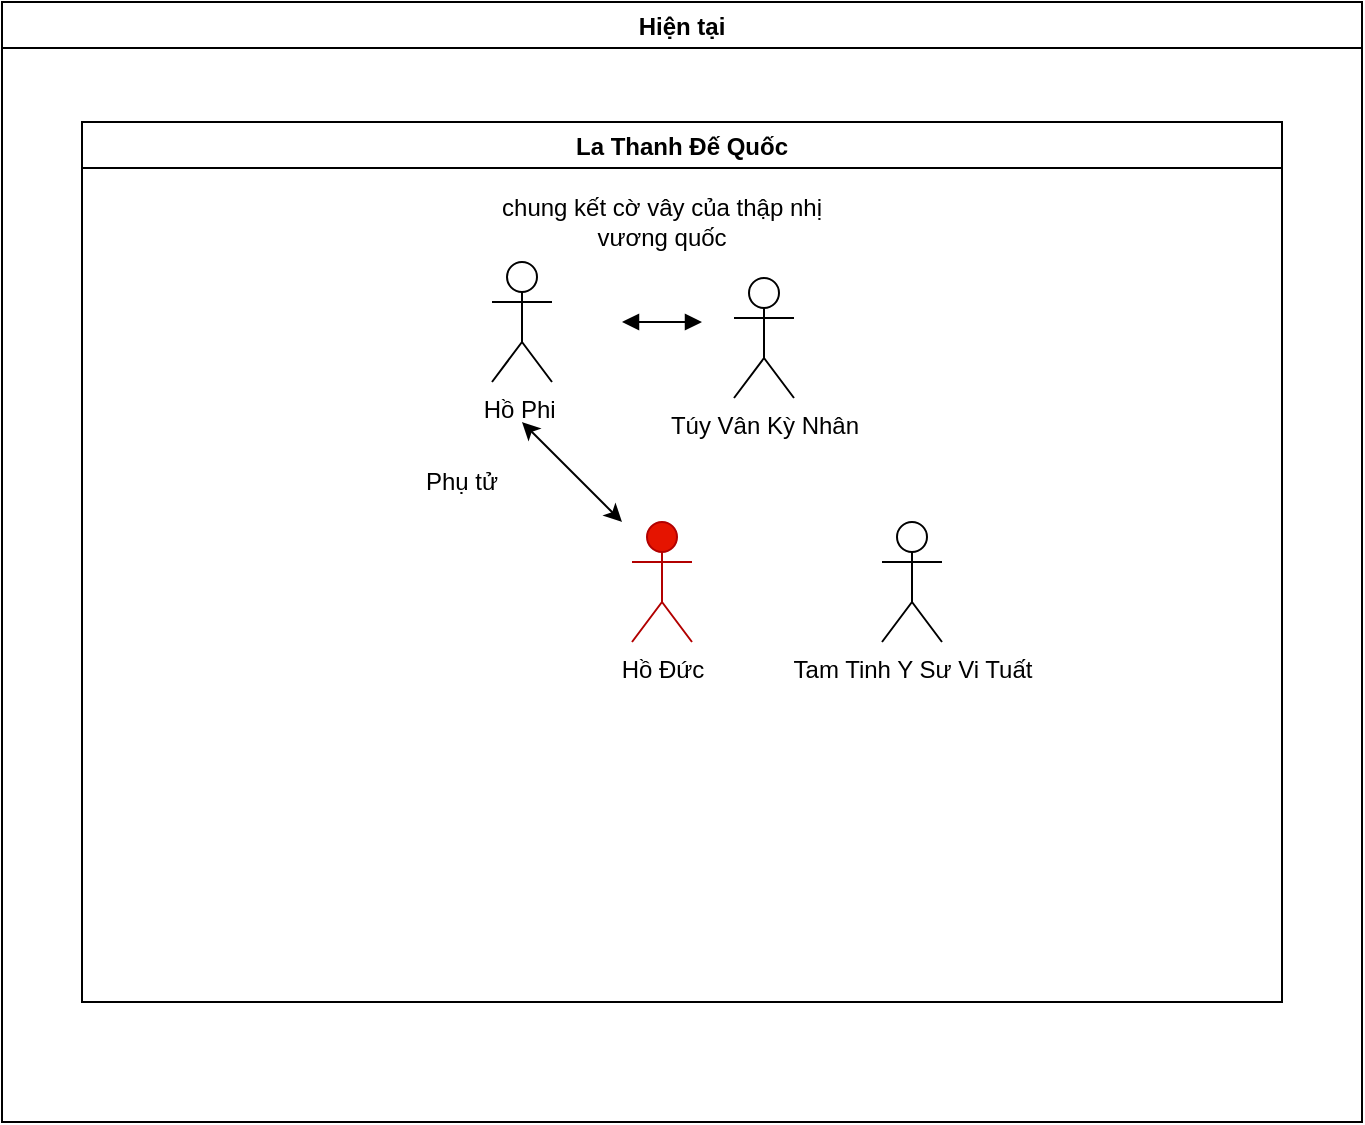 <mxfile version="14.7.0" type="github">
  <diagram id="o0vHhNMyrRueBM5M8kus" name="Page-1">
    <mxGraphModel dx="1385" dy="803" grid="1" gridSize="10" guides="1" tooltips="1" connect="1" arrows="1" fold="1" page="1" pageScale="1" pageWidth="827" pageHeight="1169" math="0" shadow="0">
      <root>
        <mxCell id="0" />
        <mxCell id="1" parent="0" />
        <mxCell id="2KJanrXDiN1D2x8BiQLw-1" value="Hiện tại" style="swimlane;" vertex="1" parent="1">
          <mxGeometry x="80" y="40" width="680" height="560" as="geometry" />
        </mxCell>
        <mxCell id="2KJanrXDiN1D2x8BiQLw-4" value="La Thanh Đế Quốc" style="swimlane;labelBackgroundColor=none;labelBorderColor=none;" vertex="1" parent="2KJanrXDiN1D2x8BiQLw-1">
          <mxGeometry x="40" y="60" width="600" height="440" as="geometry" />
        </mxCell>
        <mxCell id="2KJanrXDiN1D2x8BiQLw-5" value="Hồ Phi&amp;nbsp;" style="shape=umlActor;verticalLabelPosition=bottom;verticalAlign=top;html=1;" vertex="1" parent="2KJanrXDiN1D2x8BiQLw-4">
          <mxGeometry x="205" y="70" width="30" height="60" as="geometry" />
        </mxCell>
        <mxCell id="2KJanrXDiN1D2x8BiQLw-7" value="" style="endArrow=block;startArrow=block;endFill=1;startFill=1;html=1;" edge="1" parent="2KJanrXDiN1D2x8BiQLw-4">
          <mxGeometry width="160" relative="1" as="geometry">
            <mxPoint x="270" y="100" as="sourcePoint" />
            <mxPoint x="310" y="100" as="targetPoint" />
          </mxGeometry>
        </mxCell>
        <mxCell id="2KJanrXDiN1D2x8BiQLw-8" value="chung kết cờ vây của thập nhị vương quốc" style="text;html=1;strokeColor=none;fillColor=none;align=center;verticalAlign=middle;whiteSpace=wrap;rounded=0;" vertex="1" parent="2KJanrXDiN1D2x8BiQLw-4">
          <mxGeometry x="190" y="40" width="200" height="20" as="geometry" />
        </mxCell>
        <mxCell id="2KJanrXDiN1D2x8BiQLw-9" value="Hồ Đức" style="shape=umlActor;verticalLabelPosition=bottom;verticalAlign=top;html=1;fillColor=#e51400;strokeColor=#B20000;labelPosition=center;align=center;" vertex="1" parent="2KJanrXDiN1D2x8BiQLw-4">
          <mxGeometry x="275" y="200" width="30" height="60" as="geometry" />
        </mxCell>
        <mxCell id="2KJanrXDiN1D2x8BiQLw-18" value="Phụ tử" style="text;html=1;strokeColor=none;fillColor=none;align=center;verticalAlign=middle;whiteSpace=wrap;rounded=0;" vertex="1" parent="2KJanrXDiN1D2x8BiQLw-4">
          <mxGeometry x="160" y="170" width="60" height="20" as="geometry" />
        </mxCell>
        <mxCell id="2KJanrXDiN1D2x8BiQLw-20" value="Tam Tinh Y Sư Vi Tuất" style="shape=umlActor;verticalLabelPosition=bottom;verticalAlign=top;html=1;" vertex="1" parent="2KJanrXDiN1D2x8BiQLw-4">
          <mxGeometry x="400" y="200" width="30" height="60" as="geometry" />
        </mxCell>
        <mxCell id="2KJanrXDiN1D2x8BiQLw-6" value="Túy Vân Kỳ Nhân" style="shape=umlActor;verticalLabelPosition=bottom;verticalAlign=top;html=1;" vertex="1" parent="1">
          <mxGeometry x="446" y="178" width="30" height="60" as="geometry" />
        </mxCell>
        <mxCell id="2KJanrXDiN1D2x8BiQLw-19" value="" style="endArrow=classic;startArrow=classic;html=1;" edge="1" parent="1">
          <mxGeometry width="50" height="50" relative="1" as="geometry">
            <mxPoint x="390" y="300" as="sourcePoint" />
            <mxPoint x="340" y="250" as="targetPoint" />
          </mxGeometry>
        </mxCell>
      </root>
    </mxGraphModel>
  </diagram>
</mxfile>
